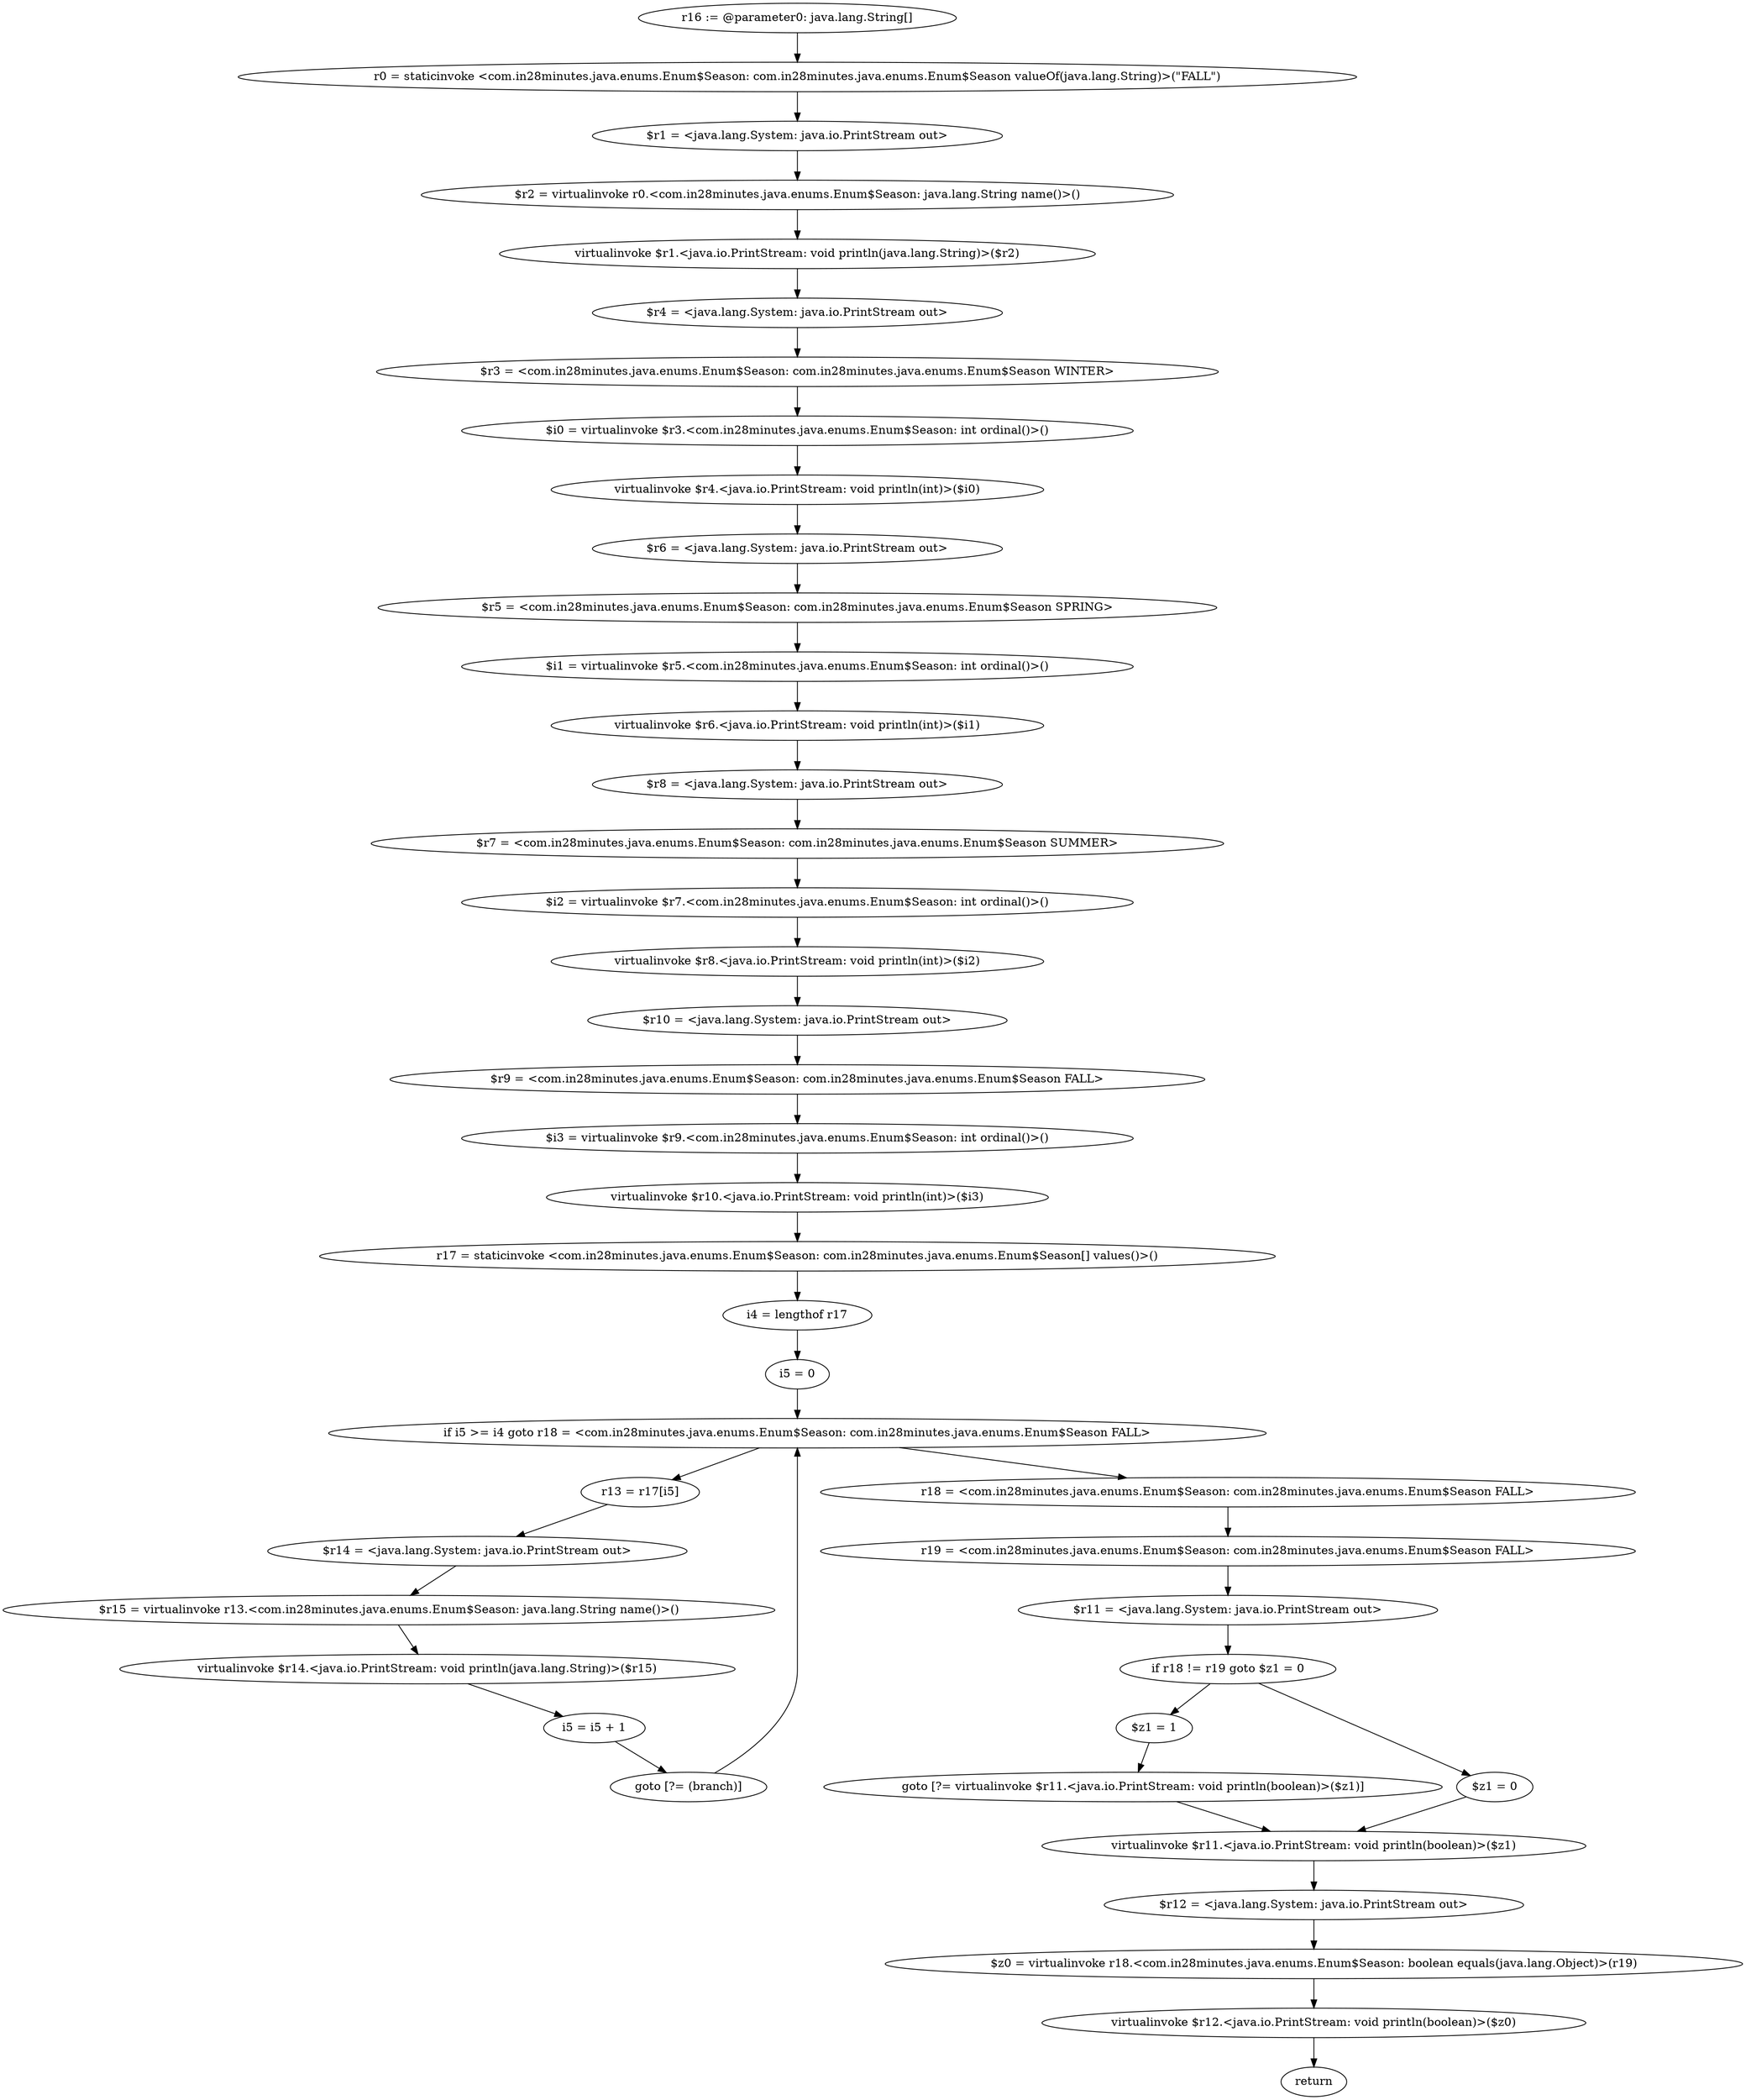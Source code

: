 digraph "unitGraph" {
    "r16 := @parameter0: java.lang.String[]"
    "r0 = staticinvoke <com.in28minutes.java.enums.Enum$Season: com.in28minutes.java.enums.Enum$Season valueOf(java.lang.String)>(\"FALL\")"
    "$r1 = <java.lang.System: java.io.PrintStream out>"
    "$r2 = virtualinvoke r0.<com.in28minutes.java.enums.Enum$Season: java.lang.String name()>()"
    "virtualinvoke $r1.<java.io.PrintStream: void println(java.lang.String)>($r2)"
    "$r4 = <java.lang.System: java.io.PrintStream out>"
    "$r3 = <com.in28minutes.java.enums.Enum$Season: com.in28minutes.java.enums.Enum$Season WINTER>"
    "$i0 = virtualinvoke $r3.<com.in28minutes.java.enums.Enum$Season: int ordinal()>()"
    "virtualinvoke $r4.<java.io.PrintStream: void println(int)>($i0)"
    "$r6 = <java.lang.System: java.io.PrintStream out>"
    "$r5 = <com.in28minutes.java.enums.Enum$Season: com.in28minutes.java.enums.Enum$Season SPRING>"
    "$i1 = virtualinvoke $r5.<com.in28minutes.java.enums.Enum$Season: int ordinal()>()"
    "virtualinvoke $r6.<java.io.PrintStream: void println(int)>($i1)"
    "$r8 = <java.lang.System: java.io.PrintStream out>"
    "$r7 = <com.in28minutes.java.enums.Enum$Season: com.in28minutes.java.enums.Enum$Season SUMMER>"
    "$i2 = virtualinvoke $r7.<com.in28minutes.java.enums.Enum$Season: int ordinal()>()"
    "virtualinvoke $r8.<java.io.PrintStream: void println(int)>($i2)"
    "$r10 = <java.lang.System: java.io.PrintStream out>"
    "$r9 = <com.in28minutes.java.enums.Enum$Season: com.in28minutes.java.enums.Enum$Season FALL>"
    "$i3 = virtualinvoke $r9.<com.in28minutes.java.enums.Enum$Season: int ordinal()>()"
    "virtualinvoke $r10.<java.io.PrintStream: void println(int)>($i3)"
    "r17 = staticinvoke <com.in28minutes.java.enums.Enum$Season: com.in28minutes.java.enums.Enum$Season[] values()>()"
    "i4 = lengthof r17"
    "i5 = 0"
    "if i5 >= i4 goto r18 = <com.in28minutes.java.enums.Enum$Season: com.in28minutes.java.enums.Enum$Season FALL>"
    "r13 = r17[i5]"
    "$r14 = <java.lang.System: java.io.PrintStream out>"
    "$r15 = virtualinvoke r13.<com.in28minutes.java.enums.Enum$Season: java.lang.String name()>()"
    "virtualinvoke $r14.<java.io.PrintStream: void println(java.lang.String)>($r15)"
    "i5 = i5 + 1"
    "goto [?= (branch)]"
    "r18 = <com.in28minutes.java.enums.Enum$Season: com.in28minutes.java.enums.Enum$Season FALL>"
    "r19 = <com.in28minutes.java.enums.Enum$Season: com.in28minutes.java.enums.Enum$Season FALL>"
    "$r11 = <java.lang.System: java.io.PrintStream out>"
    "if r18 != r19 goto $z1 = 0"
    "$z1 = 1"
    "goto [?= virtualinvoke $r11.<java.io.PrintStream: void println(boolean)>($z1)]"
    "$z1 = 0"
    "virtualinvoke $r11.<java.io.PrintStream: void println(boolean)>($z1)"
    "$r12 = <java.lang.System: java.io.PrintStream out>"
    "$z0 = virtualinvoke r18.<com.in28minutes.java.enums.Enum$Season: boolean equals(java.lang.Object)>(r19)"
    "virtualinvoke $r12.<java.io.PrintStream: void println(boolean)>($z0)"
    "return"
    "r16 := @parameter0: java.lang.String[]"->"r0 = staticinvoke <com.in28minutes.java.enums.Enum$Season: com.in28minutes.java.enums.Enum$Season valueOf(java.lang.String)>(\"FALL\")";
    "r0 = staticinvoke <com.in28minutes.java.enums.Enum$Season: com.in28minutes.java.enums.Enum$Season valueOf(java.lang.String)>(\"FALL\")"->"$r1 = <java.lang.System: java.io.PrintStream out>";
    "$r1 = <java.lang.System: java.io.PrintStream out>"->"$r2 = virtualinvoke r0.<com.in28minutes.java.enums.Enum$Season: java.lang.String name()>()";
    "$r2 = virtualinvoke r0.<com.in28minutes.java.enums.Enum$Season: java.lang.String name()>()"->"virtualinvoke $r1.<java.io.PrintStream: void println(java.lang.String)>($r2)";
    "virtualinvoke $r1.<java.io.PrintStream: void println(java.lang.String)>($r2)"->"$r4 = <java.lang.System: java.io.PrintStream out>";
    "$r4 = <java.lang.System: java.io.PrintStream out>"->"$r3 = <com.in28minutes.java.enums.Enum$Season: com.in28minutes.java.enums.Enum$Season WINTER>";
    "$r3 = <com.in28minutes.java.enums.Enum$Season: com.in28minutes.java.enums.Enum$Season WINTER>"->"$i0 = virtualinvoke $r3.<com.in28minutes.java.enums.Enum$Season: int ordinal()>()";
    "$i0 = virtualinvoke $r3.<com.in28minutes.java.enums.Enum$Season: int ordinal()>()"->"virtualinvoke $r4.<java.io.PrintStream: void println(int)>($i0)";
    "virtualinvoke $r4.<java.io.PrintStream: void println(int)>($i0)"->"$r6 = <java.lang.System: java.io.PrintStream out>";
    "$r6 = <java.lang.System: java.io.PrintStream out>"->"$r5 = <com.in28minutes.java.enums.Enum$Season: com.in28minutes.java.enums.Enum$Season SPRING>";
    "$r5 = <com.in28minutes.java.enums.Enum$Season: com.in28minutes.java.enums.Enum$Season SPRING>"->"$i1 = virtualinvoke $r5.<com.in28minutes.java.enums.Enum$Season: int ordinal()>()";
    "$i1 = virtualinvoke $r5.<com.in28minutes.java.enums.Enum$Season: int ordinal()>()"->"virtualinvoke $r6.<java.io.PrintStream: void println(int)>($i1)";
    "virtualinvoke $r6.<java.io.PrintStream: void println(int)>($i1)"->"$r8 = <java.lang.System: java.io.PrintStream out>";
    "$r8 = <java.lang.System: java.io.PrintStream out>"->"$r7 = <com.in28minutes.java.enums.Enum$Season: com.in28minutes.java.enums.Enum$Season SUMMER>";
    "$r7 = <com.in28minutes.java.enums.Enum$Season: com.in28minutes.java.enums.Enum$Season SUMMER>"->"$i2 = virtualinvoke $r7.<com.in28minutes.java.enums.Enum$Season: int ordinal()>()";
    "$i2 = virtualinvoke $r7.<com.in28minutes.java.enums.Enum$Season: int ordinal()>()"->"virtualinvoke $r8.<java.io.PrintStream: void println(int)>($i2)";
    "virtualinvoke $r8.<java.io.PrintStream: void println(int)>($i2)"->"$r10 = <java.lang.System: java.io.PrintStream out>";
    "$r10 = <java.lang.System: java.io.PrintStream out>"->"$r9 = <com.in28minutes.java.enums.Enum$Season: com.in28minutes.java.enums.Enum$Season FALL>";
    "$r9 = <com.in28minutes.java.enums.Enum$Season: com.in28minutes.java.enums.Enum$Season FALL>"->"$i3 = virtualinvoke $r9.<com.in28minutes.java.enums.Enum$Season: int ordinal()>()";
    "$i3 = virtualinvoke $r9.<com.in28minutes.java.enums.Enum$Season: int ordinal()>()"->"virtualinvoke $r10.<java.io.PrintStream: void println(int)>($i3)";
    "virtualinvoke $r10.<java.io.PrintStream: void println(int)>($i3)"->"r17 = staticinvoke <com.in28minutes.java.enums.Enum$Season: com.in28minutes.java.enums.Enum$Season[] values()>()";
    "r17 = staticinvoke <com.in28minutes.java.enums.Enum$Season: com.in28minutes.java.enums.Enum$Season[] values()>()"->"i4 = lengthof r17";
    "i4 = lengthof r17"->"i5 = 0";
    "i5 = 0"->"if i5 >= i4 goto r18 = <com.in28minutes.java.enums.Enum$Season: com.in28minutes.java.enums.Enum$Season FALL>";
    "if i5 >= i4 goto r18 = <com.in28minutes.java.enums.Enum$Season: com.in28minutes.java.enums.Enum$Season FALL>"->"r13 = r17[i5]";
    "if i5 >= i4 goto r18 = <com.in28minutes.java.enums.Enum$Season: com.in28minutes.java.enums.Enum$Season FALL>"->"r18 = <com.in28minutes.java.enums.Enum$Season: com.in28minutes.java.enums.Enum$Season FALL>";
    "r13 = r17[i5]"->"$r14 = <java.lang.System: java.io.PrintStream out>";
    "$r14 = <java.lang.System: java.io.PrintStream out>"->"$r15 = virtualinvoke r13.<com.in28minutes.java.enums.Enum$Season: java.lang.String name()>()";
    "$r15 = virtualinvoke r13.<com.in28minutes.java.enums.Enum$Season: java.lang.String name()>()"->"virtualinvoke $r14.<java.io.PrintStream: void println(java.lang.String)>($r15)";
    "virtualinvoke $r14.<java.io.PrintStream: void println(java.lang.String)>($r15)"->"i5 = i5 + 1";
    "i5 = i5 + 1"->"goto [?= (branch)]";
    "goto [?= (branch)]"->"if i5 >= i4 goto r18 = <com.in28minutes.java.enums.Enum$Season: com.in28minutes.java.enums.Enum$Season FALL>";
    "r18 = <com.in28minutes.java.enums.Enum$Season: com.in28minutes.java.enums.Enum$Season FALL>"->"r19 = <com.in28minutes.java.enums.Enum$Season: com.in28minutes.java.enums.Enum$Season FALL>";
    "r19 = <com.in28minutes.java.enums.Enum$Season: com.in28minutes.java.enums.Enum$Season FALL>"->"$r11 = <java.lang.System: java.io.PrintStream out>";
    "$r11 = <java.lang.System: java.io.PrintStream out>"->"if r18 != r19 goto $z1 = 0";
    "if r18 != r19 goto $z1 = 0"->"$z1 = 1";
    "if r18 != r19 goto $z1 = 0"->"$z1 = 0";
    "$z1 = 1"->"goto [?= virtualinvoke $r11.<java.io.PrintStream: void println(boolean)>($z1)]";
    "goto [?= virtualinvoke $r11.<java.io.PrintStream: void println(boolean)>($z1)]"->"virtualinvoke $r11.<java.io.PrintStream: void println(boolean)>($z1)";
    "$z1 = 0"->"virtualinvoke $r11.<java.io.PrintStream: void println(boolean)>($z1)";
    "virtualinvoke $r11.<java.io.PrintStream: void println(boolean)>($z1)"->"$r12 = <java.lang.System: java.io.PrintStream out>";
    "$r12 = <java.lang.System: java.io.PrintStream out>"->"$z0 = virtualinvoke r18.<com.in28minutes.java.enums.Enum$Season: boolean equals(java.lang.Object)>(r19)";
    "$z0 = virtualinvoke r18.<com.in28minutes.java.enums.Enum$Season: boolean equals(java.lang.Object)>(r19)"->"virtualinvoke $r12.<java.io.PrintStream: void println(boolean)>($z0)";
    "virtualinvoke $r12.<java.io.PrintStream: void println(boolean)>($z0)"->"return";
}
